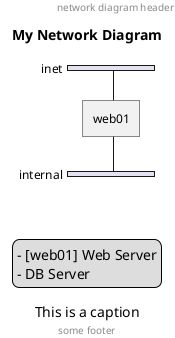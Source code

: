 @startuml

title My Network Diagram

header network diagram header
footer some footer

nwdiag {
    ' title My Diagram
    ' header some header
    network inet {
        web01
    }
    network internal {
        web01
    }
    ' legend
    ' - [web01] Web Server
    ' - [db01] DB Server
    ' end legend
}

legend
    - [web01] Web Server
    - DB Server
end legend

caption This is a caption

@enduml